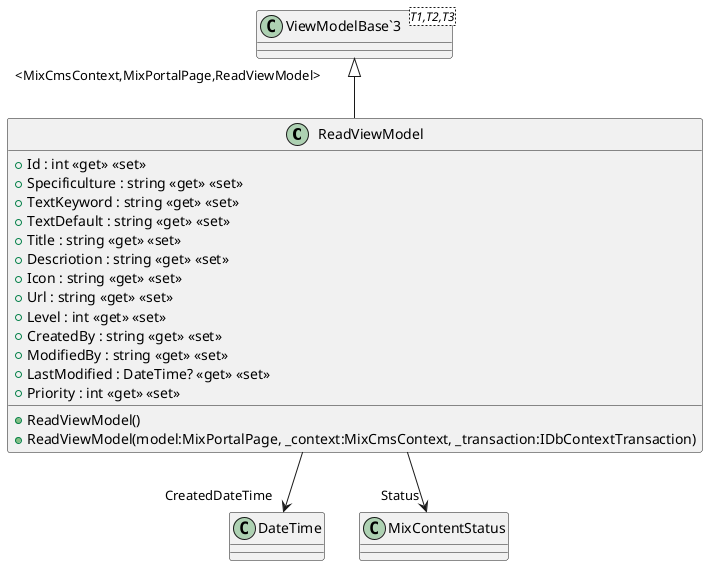 @startuml
class ReadViewModel {
    + Id : int <<get>> <<set>>
    + Specificulture : string <<get>> <<set>>
    + TextKeyword : string <<get>> <<set>>
    + TextDefault : string <<get>> <<set>>
    + Title : string <<get>> <<set>>
    + Descriotion : string <<get>> <<set>>
    + Icon : string <<get>> <<set>>
    + Url : string <<get>> <<set>>
    + Level : int <<get>> <<set>>
    + CreatedBy : string <<get>> <<set>>
    + ModifiedBy : string <<get>> <<set>>
    + LastModified : DateTime? <<get>> <<set>>
    + Priority : int <<get>> <<set>>
    + ReadViewModel()
    + ReadViewModel(model:MixPortalPage, _context:MixCmsContext, _transaction:IDbContextTransaction)
}
class "ViewModelBase`3"<T1,T2,T3> {
}
"ViewModelBase`3" "<MixCmsContext,MixPortalPage,ReadViewModel>" <|-- ReadViewModel
ReadViewModel --> "CreatedDateTime" DateTime
ReadViewModel --> "Status" MixContentStatus
@enduml
